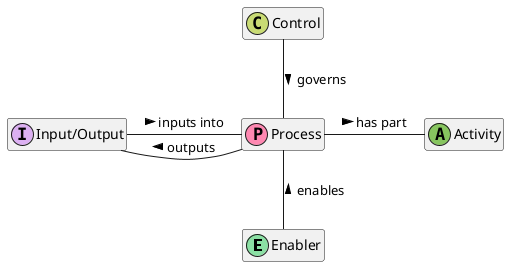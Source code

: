 @startuml
'title INCOSE Handbook Ontology

'scale 1000 width
'skinparam packageStyle frame
'skinparam linetype polyline
'top to bottom direction
hide empty members
'hide circle
'hide stereotype 

' spare colours from the palette... #9EB9F3,#F6CF71,#66C5CC,#B497E7,#D3B484,#B3B3B3

class enabler as "Enabler" << (E,#8BE0A4) >> 
class control as "Control"<< (C,#C9DB74) >>
class io as "Input/Output" << (I,#DCB0F2) >>
class activity as "Activity" << (A,#87C55F) >>
class process as "Process" << (P,#FE88B1) >>

io - process : inputs into >
process -- io : outputs >
process - activity : has part >
control -- process : governs >
process -- enabler : enables <
@enduml
